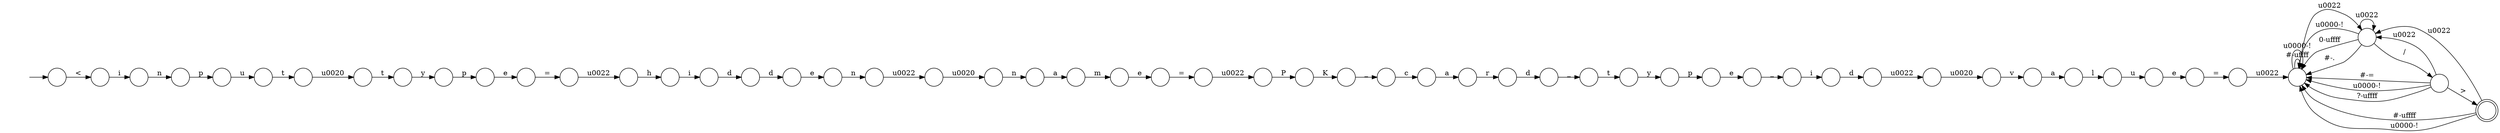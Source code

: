 digraph Automaton {
  rankdir = LR;
  0 [shape=circle,label=""];
  0 -> 8 [label="\u0022"]
  0 -> 0 [label="#-\uffff"]
  0 -> 0 [label="\u0000-!"]
  1 [shape=circle,label=""];
  1 -> 28 [label="v"]
  2 [shape=circle,label=""];
  2 -> 24 [label="a"]
  3 [shape=circle,label=""];
  3 -> 50 [label="r"]
  4 [shape=circle,label=""];
  4 -> 22 [label="e"]
  5 [shape=circle,label=""];
  5 -> 37 [label="i"]
  6 [shape=circle,label=""];
  6 -> 31 [label="P"]
  7 [shape=circle,label=""];
  7 -> 6 [label="\u0022"]
  8 [shape=circle,label=""];
  8 -> 8 [label="\u0022"]
  8 -> 41 [label="/"]
  8 -> 0 [label="\u0000-!"]
  8 -> 0 [label="0-\uffff"]
  8 -> 0 [label="#-."]
  9 [shape=circle,label=""];
  9 -> 1 [label="\u0020"]
  10 [shape=circle,label=""];
  10 -> 53 [label="y"]
  11 [shape=circle,label=""];
  11 -> 48 [label="c"]
  12 [shape=circle,label=""];
  12 -> 33 [label="\u0022"]
  13 [shape=circle,label=""];
  13 -> 30 [label="n"]
  14 [shape=circle,label=""];
  14 -> 36 [label="n"]
  15 [shape=circle,label=""];
  15 -> 16 [label="\u0020"]
  16 [shape=circle,label=""];
  16 -> 10 [label="t"]
  17 [shape=circle,label=""];
  17 -> 45 [label="u"]
  18 [shape=circle,label=""];
  18 -> 7 [label="="]
  19 [shape=circle,label=""];
  19 -> 54 [label="e"]
  20 [shape=circle,label=""];
  20 -> 11 [label="_"]
  21 [shape=circle,label=""];
  21 -> 42 [label="y"]
  22 [shape=circle,label=""];
  22 -> 27 [label="="]
  23 [shape=circle,label=""];
  23 -> 4 [label="u"]
  24 [shape=circle,label=""];
  24 -> 49 [label="m"]
  25 [shape=doublecircle,label=""];
  25 -> 8 [label="\u0022"]
  25 -> 0 [label="#-\uffff"]
  25 -> 0 [label="\u0000-!"]
  26 [shape=circle,label=""];
  26 -> 21 [label="t"]
  27 [shape=circle,label=""];
  27 -> 0 [label="\u0022"]
  28 [shape=circle,label=""];
  28 -> 29 [label="a"]
  29 [shape=circle,label=""];
  29 -> 23 [label="l"]
  30 [shape=circle,label=""];
  30 -> 17 [label="p"]
  31 [shape=circle,label=""];
  31 -> 20 [label="K"]
  32 [shape=circle,label=""];
  32 -> 2 [label="n"]
  33 [shape=circle,label=""];
  33 -> 35 [label="h"]
  34 [shape=circle,label=""];
  34 -> 9 [label="\u0022"]
  35 [shape=circle,label=""];
  35 -> 51 [label="i"]
  36 [shape=circle,label=""];
  36 -> 44 [label="\u0022"]
  37 [shape=circle,label=""];
  37 -> 34 [label="d"]
  38 [shape=circle,label=""];
  38 -> 46 [label="d"]
  39 [shape=circle,label=""];
  initial [shape=plaintext,label=""];
  initial -> 39
  39 -> 52 [label="<"]
  40 [shape=circle,label=""];
  40 -> 26 [label="_"]
  41 [shape=circle,label=""];
  41 -> 8 [label="\u0022"]
  41 -> 0 [label="#-="]
  41 -> 0 [label="\u0000-!"]
  41 -> 25 [label=">"]
  41 -> 0 [label="?-\uffff"]
  42 [shape=circle,label=""];
  42 -> 19 [label="p"]
  43 [shape=circle,label=""];
  43 -> 47 [label="e"]
  44 [shape=circle,label=""];
  44 -> 32 [label="\u0020"]
  45 [shape=circle,label=""];
  45 -> 15 [label="t"]
  46 [shape=circle,label=""];
  46 -> 14 [label="e"]
  47 [shape=circle,label=""];
  47 -> 12 [label="="]
  48 [shape=circle,label=""];
  48 -> 3 [label="a"]
  49 [shape=circle,label=""];
  49 -> 18 [label="e"]
  50 [shape=circle,label=""];
  50 -> 40 [label="d"]
  51 [shape=circle,label=""];
  51 -> 38 [label="d"]
  52 [shape=circle,label=""];
  52 -> 13 [label="i"]
  53 [shape=circle,label=""];
  53 -> 43 [label="p"]
  54 [shape=circle,label=""];
  54 -> 5 [label="_"]
}

